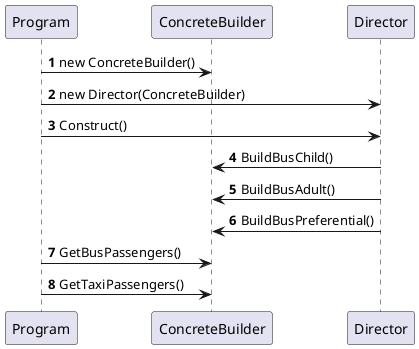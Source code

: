 ﻿@startuml
'https://plantuml.com/sequence-diagram

autonumber

Program  -> ConcreteBuilder: new ConcreteBuilder()
Program  -> Director: new Director(ConcreteBuilder)
Program  -> Director: Construct()
Director -> ConcreteBuilder: BuildBusChild()
Director -> ConcreteBuilder: BuildBusAdult()
Director -> ConcreteBuilder: BuildBusPreferential()
Program  -> ConcreteBuilder: GetBusPassengers()
Program  -> ConcreteBuilder: GetTaxiPassengers()

@enduml